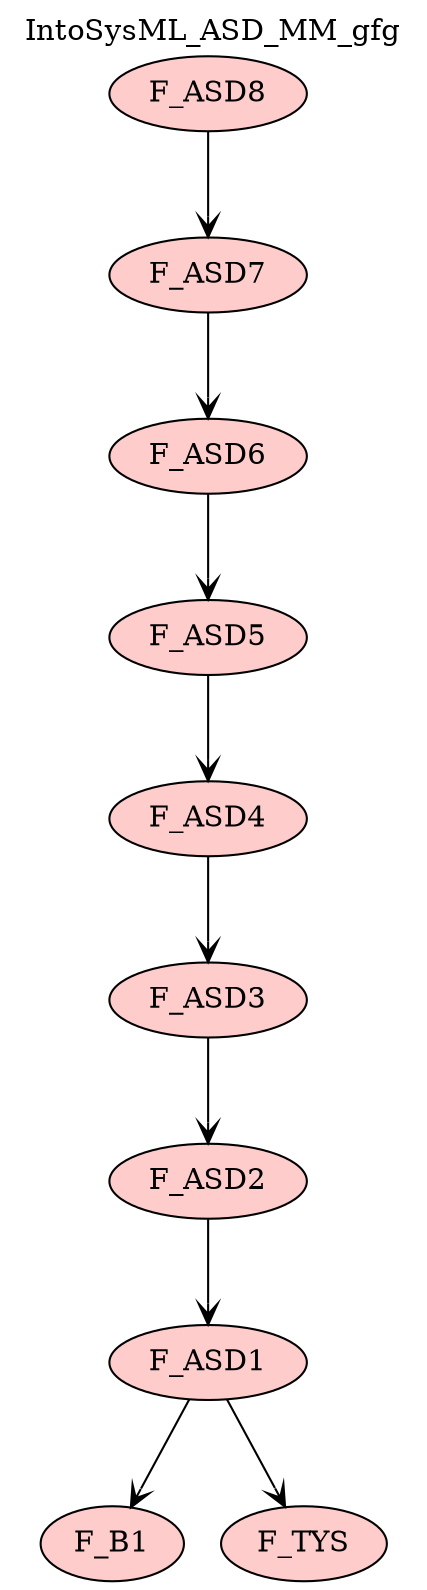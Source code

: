 digraph {graph[label=IntoSysML_ASD_MM_gfg,labelloc=tl,labelfontsize=12];
"F_B1"[shape=oval,fillcolor="#FFCCCC",style ="filled",label="F_B1"];
"F_TYS"[shape=oval,fillcolor="#FFCCCC",style ="filled",label="F_TYS"];
"F_ASD1"[shape=oval,fillcolor="#FFCCCC",style ="filled",label="F_ASD1"];
"F_ASD2"[shape=oval,fillcolor="#FFCCCC",style ="filled",label="F_ASD2"];
"F_ASD3"[shape=oval,fillcolor="#FFCCCC",style ="filled",label="F_ASD3"];
"F_ASD4"[shape=oval,fillcolor="#FFCCCC",style ="filled",label="F_ASD4"];
"F_ASD5"[shape=oval,fillcolor="#FFCCCC",style ="filled",label="F_ASD5"];
"F_ASD6"[shape=oval,fillcolor="#FFCCCC",style ="filled",label="F_ASD6"];
"F_ASD7"[shape=oval,fillcolor="#FFCCCC",style ="filled",label="F_ASD7"];
"F_ASD8"[shape=oval,fillcolor="#FFCCCC",style ="filled",label="F_ASD8"];

"F_ASD1"->"F_B1"[label=" ",dir=forward,arrowhead=vee];
"F_ASD1"->"F_TYS"[label=" ",dir=forward,arrowhead=vee];
"F_ASD2"->"F_ASD1"[label=" ",dir=forward,arrowhead=vee];
"F_ASD3"->"F_ASD2"[label=" ",dir=forward,arrowhead=vee];
"F_ASD4"->"F_ASD3"[label=" ",dir=forward,arrowhead=vee];
"F_ASD5"->"F_ASD4"[label=" ",dir=forward,arrowhead=vee];
"F_ASD6"->"F_ASD5"[label=" ",dir=forward,arrowhead=vee];
"F_ASD7"->"F_ASD6"[label=" ",dir=forward,arrowhead=vee];
"F_ASD8"->"F_ASD7"[label=" ",dir=forward,arrowhead=vee];
}